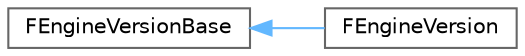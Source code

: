 digraph "Graphical Class Hierarchy"
{
 // INTERACTIVE_SVG=YES
 // LATEX_PDF_SIZE
  bgcolor="transparent";
  edge [fontname=Helvetica,fontsize=10,labelfontname=Helvetica,labelfontsize=10];
  node [fontname=Helvetica,fontsize=10,shape=box,height=0.2,width=0.4];
  rankdir="LR";
  Node0 [id="Node000000",label="FEngineVersionBase",height=0.2,width=0.4,color="grey40", fillcolor="white", style="filled",URL="$dd/dfe/classFEngineVersionBase.html",tooltip="Base class for the EngineVersion class."];
  Node0 -> Node1 [id="edge3758_Node000000_Node000001",dir="back",color="steelblue1",style="solid",tooltip=" "];
  Node1 [id="Node000001",label="FEngineVersion",height=0.2,width=0.4,color="grey40", fillcolor="white", style="filled",URL="$db/d8e/classFEngineVersion.html",tooltip="Utility functions."];
}
